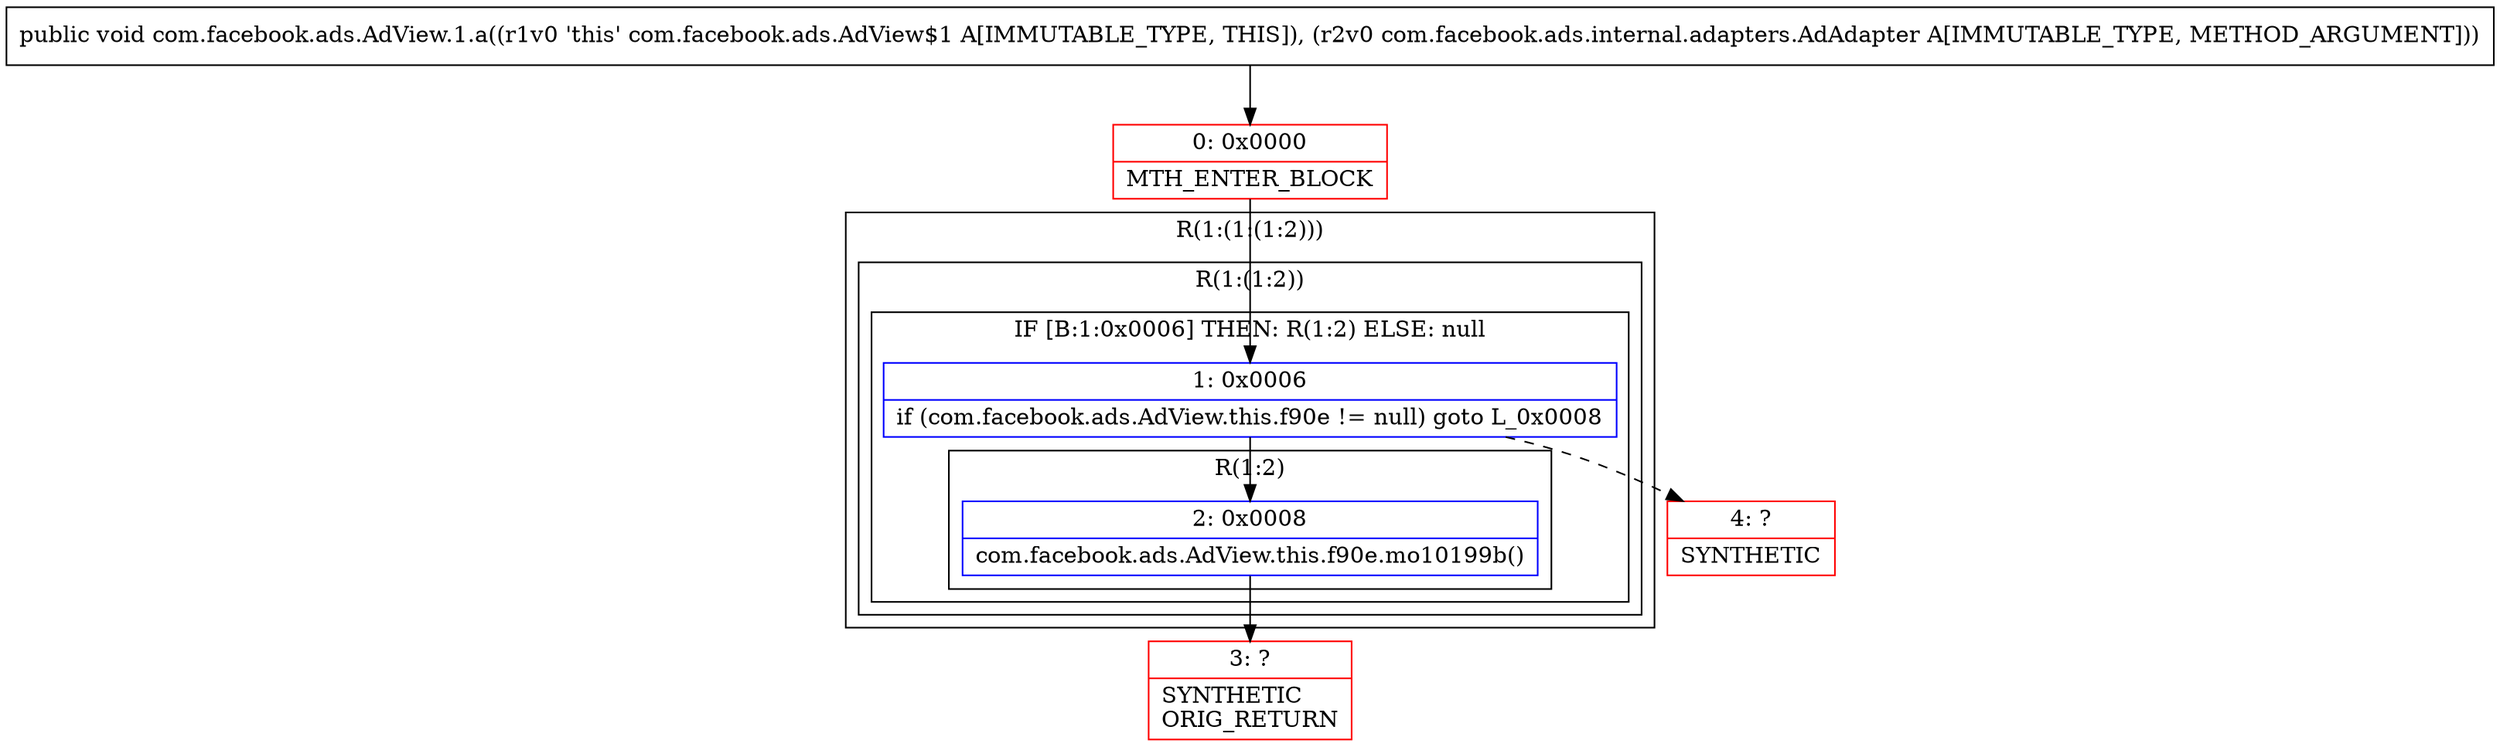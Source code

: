 digraph "CFG forcom.facebook.ads.AdView.1.a(Lcom\/facebook\/ads\/internal\/adapters\/AdAdapter;)V" {
subgraph cluster_Region_301763280 {
label = "R(1:(1:(1:2)))";
node [shape=record,color=blue];
subgraph cluster_Region_675245135 {
label = "R(1:(1:2))";
node [shape=record,color=blue];
subgraph cluster_IfRegion_1425415204 {
label = "IF [B:1:0x0006] THEN: R(1:2) ELSE: null";
node [shape=record,color=blue];
Node_1 [shape=record,label="{1\:\ 0x0006|if (com.facebook.ads.AdView.this.f90e != null) goto L_0x0008\l}"];
subgraph cluster_Region_1531632514 {
label = "R(1:2)";
node [shape=record,color=blue];
Node_2 [shape=record,label="{2\:\ 0x0008|com.facebook.ads.AdView.this.f90e.mo10199b()\l}"];
}
}
}
}
Node_0 [shape=record,color=red,label="{0\:\ 0x0000|MTH_ENTER_BLOCK\l}"];
Node_3 [shape=record,color=red,label="{3\:\ ?|SYNTHETIC\lORIG_RETURN\l}"];
Node_4 [shape=record,color=red,label="{4\:\ ?|SYNTHETIC\l}"];
MethodNode[shape=record,label="{public void com.facebook.ads.AdView.1.a((r1v0 'this' com.facebook.ads.AdView$1 A[IMMUTABLE_TYPE, THIS]), (r2v0 com.facebook.ads.internal.adapters.AdAdapter A[IMMUTABLE_TYPE, METHOD_ARGUMENT])) }"];
MethodNode -> Node_0;
Node_1 -> Node_2;
Node_1 -> Node_4[style=dashed];
Node_2 -> Node_3;
Node_0 -> Node_1;
}

